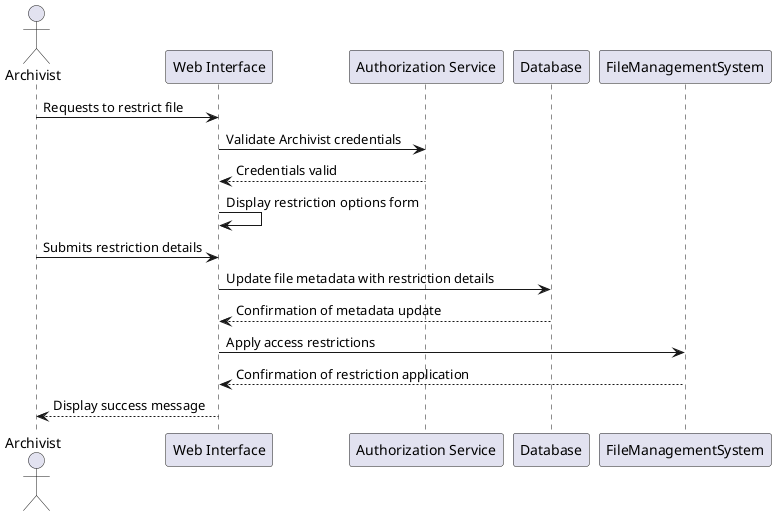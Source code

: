 @startuml

actor Archivist as A
participant "Web Interface" as W
participant "Authorization Service" as Auth
participant "Database" as DB
participant "FileManagementSystem" as FMS

A -> W : Requests to restrict file
W -> Auth : Validate Archivist credentials
Auth --> W : Credentials valid
W -> W : Display restriction options form
A -> W : Submits restriction details
W -> DB : Update file metadata with restriction details
DB --> W : Confirmation of metadata update
W -> FMS : Apply access restrictions
FMS --> W : Confirmation of restriction application
W --> A : Display success message

@enduml
